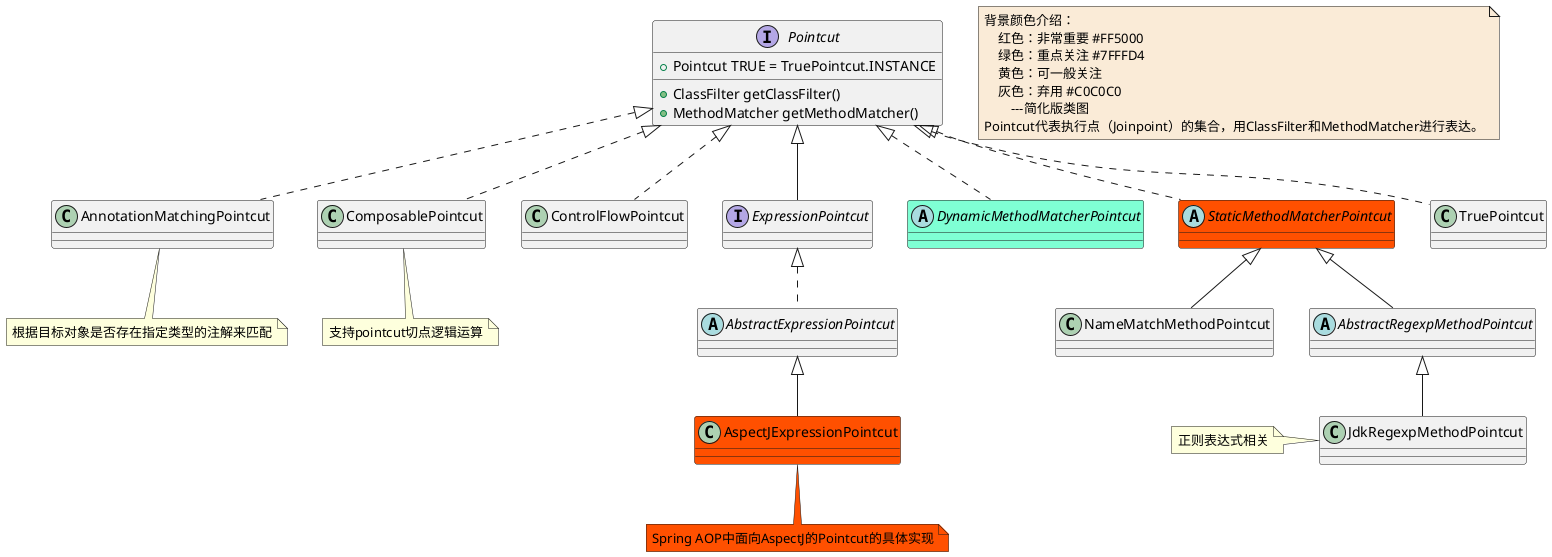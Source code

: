 @startuml

note  as N1 #FAEBD7
    背景颜色介绍：
        红色：非常重要 #FF5000
        绿色：重点关注 #7FFFD4
        黄色：可一般关注
        灰色：弃用 #C0C0C0
            ---简化版类图
    Pointcut代表执行点（Joinpoint）的集合，用ClassFilter和MethodMatcher进行表达。
end note

interface Pointcut
Pointcut : +ClassFilter getClassFilter()
Pointcut : +MethodMatcher getMethodMatcher()
Pointcut : +Pointcut TRUE = TruePointcut.INSTANCE
abstract class AbstractExpressionPointcut
abstract class AbstractRegexpMethodPointcut
class AnnotationMatchingPointcut
note bottom : 根据目标对象是否存在指定类型的注解来匹配
class AspectJExpressionPointcut #FF5000
note bottom #FF5000: Spring AOP中面向AspectJ的Pointcut的具体实现
class ComposablePointcut
note bottom : 支持pointcut切点逻辑运算
class ControlFlowPointcut
interface ExpressionPointcut
abstract class DynamicMethodMatcherPointcut #7FFFD4
class JdkRegexpMethodPointcut
note left : 正则表达式相关
class NameMatchMethodPointcut
abstract class StaticMethodMatcherPointcut #FF5000
class TruePointcut

AbstractExpressionPointcut <|-- AspectJExpressionPointcut
AbstractRegexpMethodPointcut <|-- JdkRegexpMethodPointcut

ExpressionPointcut <|.. AbstractExpressionPointcut


Pointcut <|.. AnnotationMatchingPointcut
Pointcut <|.. ComposablePointcut
Pointcut <|.. ControlFlowPointcut
Pointcut <|.. DynamicMethodMatcherPointcut
Pointcut <|-- ExpressionPointcut
Pointcut <|.. StaticMethodMatcherPointcut
Pointcut <|.. TruePointcut

StaticMethodMatcherPointcut <|-- AbstractRegexpMethodPointcut
StaticMethodMatcherPointcut <|-- NameMatchMethodPointcut




@enduml